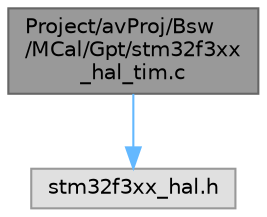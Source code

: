digraph "Project/avProj/Bsw/MCal/Gpt/stm32f3xx_hal_tim.c"
{
 // LATEX_PDF_SIZE
  bgcolor="transparent";
  edge [fontname=Helvetica,fontsize=10,labelfontname=Helvetica,labelfontsize=10];
  node [fontname=Helvetica,fontsize=10,shape=box,height=0.2,width=0.4];
  Node1 [id="Node000001",label="Project/avProj/Bsw\l/MCal/Gpt/stm32f3xx\l_hal_tim.c",height=0.2,width=0.4,color="gray40", fillcolor="grey60", style="filled", fontcolor="black",tooltip="TIM HAL module driver. This file provides firmware functions to manage the following functionalities ..."];
  Node1 -> Node2 [id="edge1_Node000001_Node000002",color="steelblue1",style="solid",tooltip=" "];
  Node2 [id="Node000002",label="stm32f3xx_hal.h",height=0.2,width=0.4,color="grey60", fillcolor="#E0E0E0", style="filled",tooltip=" "];
}
